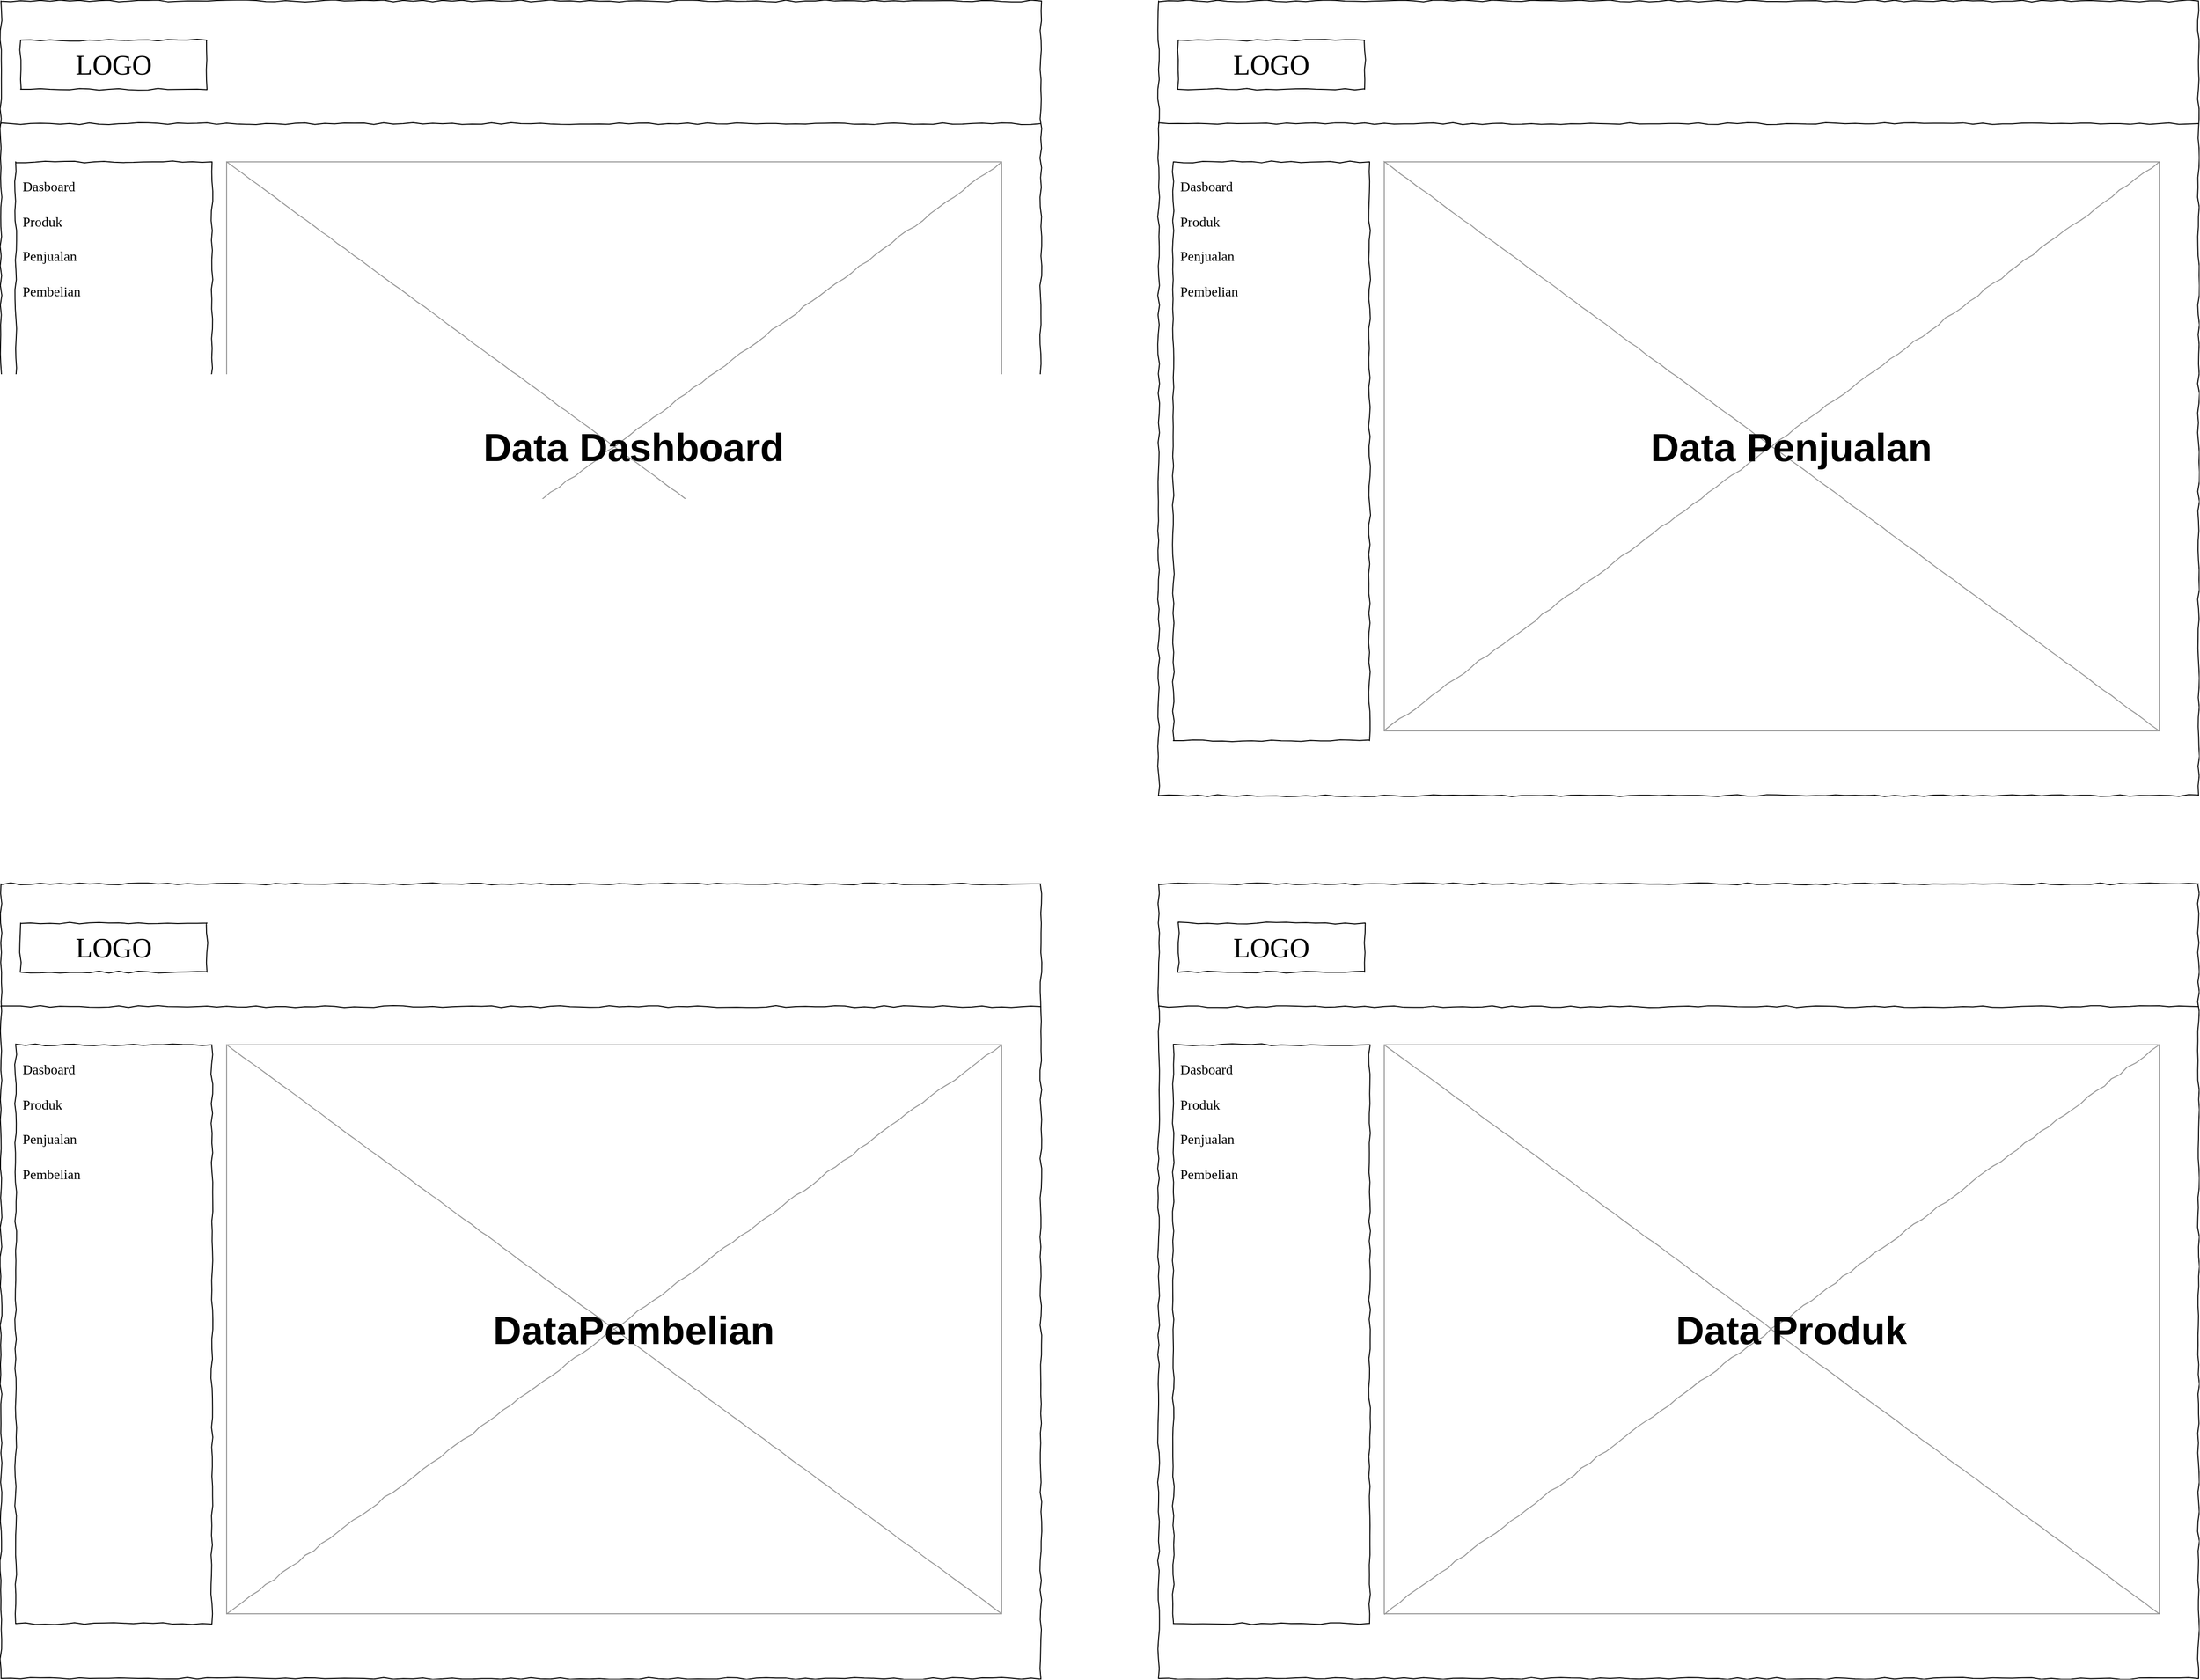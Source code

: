 <mxfile>
    <diagram name="Page-1" id="03018318-947c-dd8e-b7a3-06fadd420f32">
        <mxGraphModel dx="2708" dy="2872" grid="1" gridSize="10" guides="1" tooltips="1" connect="1" arrows="1" fold="1" page="1" pageScale="1" pageWidth="1100" pageHeight="850" background="none" math="0" shadow="0">
            <root>
                <mxCell id="0"/>
                <mxCell id="1" parent="0"/>
                <mxCell id="677b7b8949515195-1" value="" style="whiteSpace=wrap;html=1;rounded=0;shadow=0;labelBackgroundColor=none;strokeColor=#000000;strokeWidth=1;fillColor=default;fontFamily=Verdana;fontSize=12;fontColor=#000000;align=center;comic=1;" parent="1" vertex="1">
                    <mxGeometry x="20" y="20" width="1060" height="810" as="geometry"/>
                </mxCell>
                <mxCell id="677b7b8949515195-2" value="LOGO" style="whiteSpace=wrap;html=1;rounded=0;shadow=0;labelBackgroundColor=none;strokeWidth=1;fontFamily=Verdana;fontSize=28;align=center;comic=1;" parent="1" vertex="1">
                    <mxGeometry x="40" y="60" width="190" height="50" as="geometry"/>
                </mxCell>
                <mxCell id="677b7b8949515195-8" value="" style="whiteSpace=wrap;html=1;rounded=0;shadow=0;labelBackgroundColor=none;strokeWidth=1;fillColor=none;fontFamily=Verdana;fontSize=12;align=center;comic=1;" parent="1" vertex="1">
                    <mxGeometry x="35" y="184" width="200" height="590" as="geometry"/>
                </mxCell>
                <mxCell id="677b7b8949515195-9" value="" style="line;strokeWidth=1;html=1;rounded=0;shadow=0;labelBackgroundColor=none;fillColor=none;fontFamily=Verdana;fontSize=14;fontColor=#000000;align=center;comic=1;" parent="1" vertex="1">
                    <mxGeometry x="20" y="140" width="1060" height="10" as="geometry"/>
                </mxCell>
                <mxCell id="677b7b8949515195-16" value="" style="verticalLabelPosition=bottom;shadow=0;dashed=0;align=center;html=1;verticalAlign=top;strokeWidth=1;shape=mxgraph.mockup.graphics.simpleIcon;strokeColor=#999999;rounded=0;labelBackgroundColor=none;fontFamily=Verdana;fontSize=14;fontColor=#000000;comic=1;" parent="1" vertex="1">
                    <mxGeometry x="250" y="184" width="790" height="580" as="geometry"/>
                </mxCell>
                <mxCell id="677b7b8949515195-27" value="Dasboard" style="text;html=1;points=[];align=left;verticalAlign=top;spacingTop=-4;fontSize=14;fontFamily=Verdana" parent="1" vertex="1">
                    <mxGeometry x="40" y="199" width="170" height="20" as="geometry"/>
                </mxCell>
                <mxCell id="677b7b8949515195-28" value="Produk" style="text;html=1;points=[];align=left;verticalAlign=top;spacingTop=-4;fontSize=14;fontFamily=Verdana" parent="1" vertex="1">
                    <mxGeometry x="40" y="235" width="170" height="20" as="geometry"/>
                </mxCell>
                <mxCell id="677b7b8949515195-29" value="Penjualan" style="text;html=1;points=[];align=left;verticalAlign=top;spacingTop=-4;fontSize=14;fontFamily=Verdana" parent="1" vertex="1">
                    <mxGeometry x="40" y="270" width="170" height="20" as="geometry"/>
                </mxCell>
                <mxCell id="677b7b8949515195-30" value="Pembelian" style="text;html=1;points=[];align=left;verticalAlign=top;spacingTop=-4;fontSize=14;fontFamily=Verdana" parent="1" vertex="1">
                    <mxGeometry x="40" y="306" width="170" height="20" as="geometry"/>
                </mxCell>
                <mxCell id="6nutBwAOCKP7LSCkiooO-2" value="&lt;h1 style=&quot;font-size: 25px;&quot;&gt;&lt;font style=&quot;font-size: 40px;&quot;&gt;Data Dashboard&lt;/font&gt;&lt;/h1&gt;" style="text;html=1;strokeColor=none;fillColor=none;align=center;verticalAlign=middle;whiteSpace=wrap;rounded=0;" parent="1" vertex="1">
                    <mxGeometry x="470" y="459" width="390" height="30" as="geometry"/>
                </mxCell>
                <mxCell id="6nutBwAOCKP7LSCkiooO-3" value="" style="whiteSpace=wrap;html=1;rounded=0;shadow=0;labelBackgroundColor=none;strokeColor=#000000;strokeWidth=1;fillColor=default;fontFamily=Verdana;fontSize=12;fontColor=#000000;align=center;comic=1;" parent="1" vertex="1">
                    <mxGeometry x="1200" y="20" width="1060" height="810" as="geometry"/>
                </mxCell>
                <mxCell id="6nutBwAOCKP7LSCkiooO-4" value="LOGO" style="whiteSpace=wrap;html=1;rounded=0;shadow=0;labelBackgroundColor=none;strokeWidth=1;fontFamily=Verdana;fontSize=28;align=center;comic=1;" parent="1" vertex="1">
                    <mxGeometry x="1220" y="60" width="190" height="50" as="geometry"/>
                </mxCell>
                <mxCell id="6nutBwAOCKP7LSCkiooO-5" value="" style="whiteSpace=wrap;html=1;rounded=0;shadow=0;labelBackgroundColor=none;strokeWidth=1;fillColor=none;fontFamily=Verdana;fontSize=12;align=center;comic=1;" parent="1" vertex="1">
                    <mxGeometry x="1215" y="184" width="200" height="590" as="geometry"/>
                </mxCell>
                <mxCell id="6nutBwAOCKP7LSCkiooO-6" value="" style="line;strokeWidth=1;html=1;rounded=0;shadow=0;labelBackgroundColor=none;fillColor=none;fontFamily=Verdana;fontSize=14;fontColor=#000000;align=center;comic=1;" parent="1" vertex="1">
                    <mxGeometry x="1200" y="140" width="1060" height="10" as="geometry"/>
                </mxCell>
                <mxCell id="6nutBwAOCKP7LSCkiooO-7" value="" style="verticalLabelPosition=bottom;shadow=0;dashed=0;align=center;html=1;verticalAlign=top;strokeWidth=1;shape=mxgraph.mockup.graphics.simpleIcon;strokeColor=#999999;rounded=0;labelBackgroundColor=none;fontFamily=Verdana;fontSize=14;fontColor=#000000;comic=1;" parent="1" vertex="1">
                    <mxGeometry x="1430" y="184" width="790" height="580" as="geometry"/>
                </mxCell>
                <mxCell id="6nutBwAOCKP7LSCkiooO-8" value="Dasboard" style="text;html=1;points=[];align=left;verticalAlign=top;spacingTop=-4;fontSize=14;fontFamily=Verdana" parent="1" vertex="1">
                    <mxGeometry x="1220" y="199" width="170" height="20" as="geometry"/>
                </mxCell>
                <mxCell id="6nutBwAOCKP7LSCkiooO-9" value="Produk" style="text;html=1;points=[];align=left;verticalAlign=top;spacingTop=-4;fontSize=14;fontFamily=Verdana" parent="1" vertex="1">
                    <mxGeometry x="1220" y="235" width="170" height="20" as="geometry"/>
                </mxCell>
                <mxCell id="6nutBwAOCKP7LSCkiooO-10" value="Penjualan" style="text;html=1;points=[];align=left;verticalAlign=top;spacingTop=-4;fontSize=14;fontFamily=Verdana" parent="1" vertex="1">
                    <mxGeometry x="1220" y="270" width="170" height="20" as="geometry"/>
                </mxCell>
                <mxCell id="6nutBwAOCKP7LSCkiooO-11" value="Pembelian" style="text;html=1;points=[];align=left;verticalAlign=top;spacingTop=-4;fontSize=14;fontFamily=Verdana" parent="1" vertex="1">
                    <mxGeometry x="1220" y="306" width="170" height="20" as="geometry"/>
                </mxCell>
                <mxCell id="6nutBwAOCKP7LSCkiooO-12" value="&lt;h1 style=&quot;font-size: 25px;&quot;&gt;&lt;font style=&quot;font-size: 40px;&quot;&gt;Data Penjualan&lt;/font&gt;&lt;/h1&gt;" style="text;html=1;strokeColor=none;fillColor=none;align=center;verticalAlign=middle;whiteSpace=wrap;rounded=0;" parent="1" vertex="1">
                    <mxGeometry x="1650" y="459" width="390" height="30" as="geometry"/>
                </mxCell>
                <mxCell id="6nutBwAOCKP7LSCkiooO-13" value="" style="whiteSpace=wrap;html=1;rounded=0;shadow=0;labelBackgroundColor=none;strokeColor=#000000;strokeWidth=1;fillColor=default;fontFamily=Verdana;fontSize=12;fontColor=#000000;align=center;comic=1;" parent="1" vertex="1">
                    <mxGeometry x="20" y="920" width="1060" height="810" as="geometry"/>
                </mxCell>
                <mxCell id="6nutBwAOCKP7LSCkiooO-14" value="LOGO" style="whiteSpace=wrap;html=1;rounded=0;shadow=0;labelBackgroundColor=none;strokeWidth=1;fontFamily=Verdana;fontSize=28;align=center;comic=1;" parent="1" vertex="1">
                    <mxGeometry x="40" y="960" width="190" height="50" as="geometry"/>
                </mxCell>
                <mxCell id="6nutBwAOCKP7LSCkiooO-15" value="" style="whiteSpace=wrap;html=1;rounded=0;shadow=0;labelBackgroundColor=none;strokeWidth=1;fillColor=none;fontFamily=Verdana;fontSize=12;align=center;comic=1;" parent="1" vertex="1">
                    <mxGeometry x="35" y="1084" width="200" height="590" as="geometry"/>
                </mxCell>
                <mxCell id="6nutBwAOCKP7LSCkiooO-16" value="" style="line;strokeWidth=1;html=1;rounded=0;shadow=0;labelBackgroundColor=none;fillColor=none;fontFamily=Verdana;fontSize=14;fontColor=#000000;align=center;comic=1;" parent="1" vertex="1">
                    <mxGeometry x="20" y="1040" width="1060" height="10" as="geometry"/>
                </mxCell>
                <mxCell id="6nutBwAOCKP7LSCkiooO-17" value="" style="verticalLabelPosition=bottom;shadow=0;dashed=0;align=center;html=1;verticalAlign=top;strokeWidth=1;shape=mxgraph.mockup.graphics.simpleIcon;strokeColor=#999999;rounded=0;labelBackgroundColor=none;fontFamily=Verdana;fontSize=14;fontColor=#000000;comic=1;" parent="1" vertex="1">
                    <mxGeometry x="250" y="1084" width="790" height="580" as="geometry"/>
                </mxCell>
                <mxCell id="6nutBwAOCKP7LSCkiooO-18" value="Dasboard" style="text;html=1;points=[];align=left;verticalAlign=top;spacingTop=-4;fontSize=14;fontFamily=Verdana" parent="1" vertex="1">
                    <mxGeometry x="40" y="1099" width="170" height="20" as="geometry"/>
                </mxCell>
                <mxCell id="6nutBwAOCKP7LSCkiooO-19" value="Produk" style="text;html=1;points=[];align=left;verticalAlign=top;spacingTop=-4;fontSize=14;fontFamily=Verdana" parent="1" vertex="1">
                    <mxGeometry x="40" y="1135" width="170" height="20" as="geometry"/>
                </mxCell>
                <mxCell id="6nutBwAOCKP7LSCkiooO-20" value="Penjualan" style="text;html=1;points=[];align=left;verticalAlign=top;spacingTop=-4;fontSize=14;fontFamily=Verdana" parent="1" vertex="1">
                    <mxGeometry x="40" y="1170" width="170" height="20" as="geometry"/>
                </mxCell>
                <mxCell id="6nutBwAOCKP7LSCkiooO-21" value="Pembelian" style="text;html=1;points=[];align=left;verticalAlign=top;spacingTop=-4;fontSize=14;fontFamily=Verdana" parent="1" vertex="1">
                    <mxGeometry x="40" y="1206" width="170" height="20" as="geometry"/>
                </mxCell>
                <mxCell id="6nutBwAOCKP7LSCkiooO-22" value="&lt;h1 style=&quot;font-size: 25px;&quot;&gt;&lt;font style=&quot;font-size: 40px;&quot;&gt;DataPembelian&lt;/font&gt;&lt;/h1&gt;" style="text;html=1;strokeColor=none;fillColor=none;align=center;verticalAlign=middle;whiteSpace=wrap;rounded=0;" parent="1" vertex="1">
                    <mxGeometry x="470" y="1359" width="390" height="30" as="geometry"/>
                </mxCell>
                <mxCell id="6nutBwAOCKP7LSCkiooO-23" value="" style="whiteSpace=wrap;html=1;rounded=0;shadow=0;labelBackgroundColor=none;strokeColor=#000000;strokeWidth=1;fillColor=default;fontFamily=Verdana;fontSize=12;fontColor=#000000;align=center;comic=1;" parent="1" vertex="1">
                    <mxGeometry x="1200" y="920" width="1060" height="810" as="geometry"/>
                </mxCell>
                <mxCell id="6nutBwAOCKP7LSCkiooO-24" value="LOGO" style="whiteSpace=wrap;html=1;rounded=0;shadow=0;labelBackgroundColor=none;strokeWidth=1;fontFamily=Verdana;fontSize=28;align=center;comic=1;" parent="1" vertex="1">
                    <mxGeometry x="1220" y="960" width="190" height="50" as="geometry"/>
                </mxCell>
                <mxCell id="6nutBwAOCKP7LSCkiooO-25" value="" style="whiteSpace=wrap;html=1;rounded=0;shadow=0;labelBackgroundColor=none;strokeWidth=1;fillColor=none;fontFamily=Verdana;fontSize=12;align=center;comic=1;" parent="1" vertex="1">
                    <mxGeometry x="1215" y="1084" width="200" height="590" as="geometry"/>
                </mxCell>
                <mxCell id="6nutBwAOCKP7LSCkiooO-26" value="" style="line;strokeWidth=1;html=1;rounded=0;shadow=0;labelBackgroundColor=none;fillColor=none;fontFamily=Verdana;fontSize=14;fontColor=#000000;align=center;comic=1;" parent="1" vertex="1">
                    <mxGeometry x="1200" y="1040" width="1060" height="10" as="geometry"/>
                </mxCell>
                <mxCell id="6nutBwAOCKP7LSCkiooO-27" value="" style="verticalLabelPosition=bottom;shadow=0;dashed=0;align=center;html=1;verticalAlign=top;strokeWidth=1;shape=mxgraph.mockup.graphics.simpleIcon;strokeColor=#999999;rounded=0;labelBackgroundColor=none;fontFamily=Verdana;fontSize=14;fontColor=#000000;comic=1;" parent="1" vertex="1">
                    <mxGeometry x="1430" y="1084" width="790" height="580" as="geometry"/>
                </mxCell>
                <mxCell id="6nutBwAOCKP7LSCkiooO-28" value="Dasboard" style="text;html=1;points=[];align=left;verticalAlign=top;spacingTop=-4;fontSize=14;fontFamily=Verdana" parent="1" vertex="1">
                    <mxGeometry x="1220" y="1099" width="170" height="20" as="geometry"/>
                </mxCell>
                <mxCell id="6nutBwAOCKP7LSCkiooO-29" value="Produk" style="text;html=1;points=[];align=left;verticalAlign=top;spacingTop=-4;fontSize=14;fontFamily=Verdana" parent="1" vertex="1">
                    <mxGeometry x="1220" y="1135" width="170" height="20" as="geometry"/>
                </mxCell>
                <mxCell id="6nutBwAOCKP7LSCkiooO-30" value="Penjualan" style="text;html=1;points=[];align=left;verticalAlign=top;spacingTop=-4;fontSize=14;fontFamily=Verdana" parent="1" vertex="1">
                    <mxGeometry x="1220" y="1170" width="170" height="20" as="geometry"/>
                </mxCell>
                <mxCell id="6nutBwAOCKP7LSCkiooO-31" value="Pembelian" style="text;html=1;points=[];align=left;verticalAlign=top;spacingTop=-4;fontSize=14;fontFamily=Verdana" parent="1" vertex="1">
                    <mxGeometry x="1220" y="1206" width="170" height="20" as="geometry"/>
                </mxCell>
                <mxCell id="6nutBwAOCKP7LSCkiooO-32" value="&lt;h1 style=&quot;font-size: 25px;&quot;&gt;&lt;font style=&quot;font-size: 40px;&quot;&gt;Data Produk&lt;/font&gt;&lt;/h1&gt;" style="text;html=1;strokeColor=none;fillColor=none;align=center;verticalAlign=middle;whiteSpace=wrap;rounded=0;" parent="1" vertex="1">
                    <mxGeometry x="1650" y="1359" width="390" height="30" as="geometry"/>
                </mxCell>
            </root>
        </mxGraphModel>
    </diagram>
</mxfile>